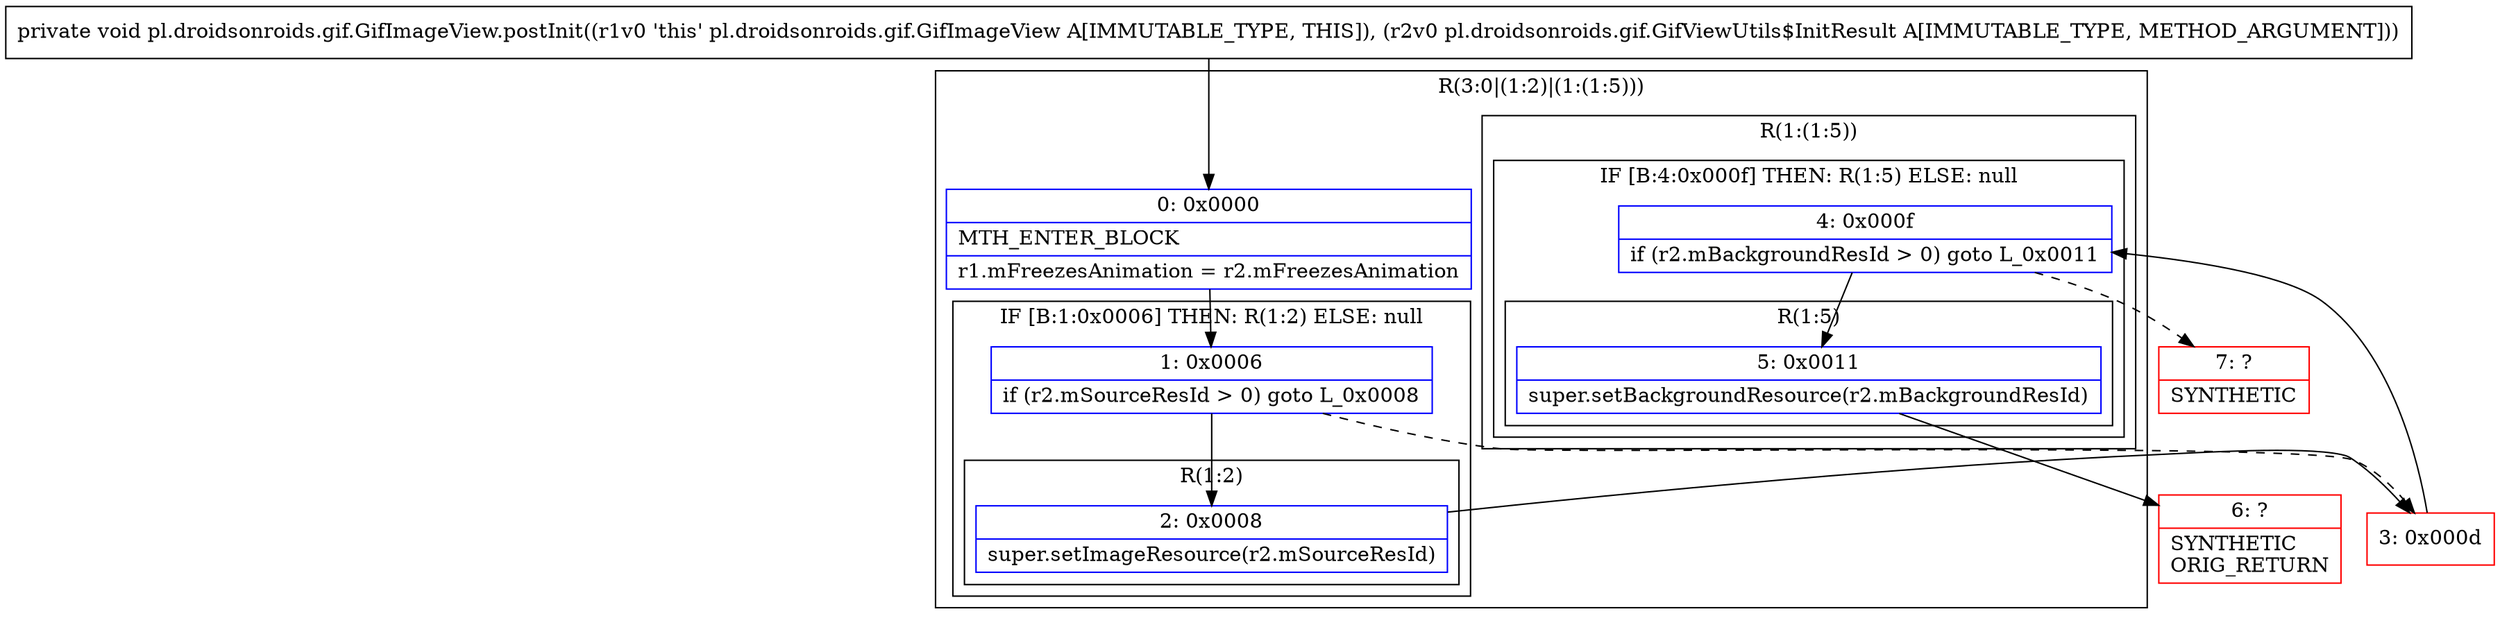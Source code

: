 digraph "CFG forpl.droidsonroids.gif.GifImageView.postInit(Lpl\/droidsonroids\/gif\/GifViewUtils$InitResult;)V" {
subgraph cluster_Region_67950876 {
label = "R(3:0|(1:2)|(1:(1:5)))";
node [shape=record,color=blue];
Node_0 [shape=record,label="{0\:\ 0x0000|MTH_ENTER_BLOCK\l|r1.mFreezesAnimation = r2.mFreezesAnimation\l}"];
subgraph cluster_IfRegion_1430154238 {
label = "IF [B:1:0x0006] THEN: R(1:2) ELSE: null";
node [shape=record,color=blue];
Node_1 [shape=record,label="{1\:\ 0x0006|if (r2.mSourceResId \> 0) goto L_0x0008\l}"];
subgraph cluster_Region_1282486011 {
label = "R(1:2)";
node [shape=record,color=blue];
Node_2 [shape=record,label="{2\:\ 0x0008|super.setImageResource(r2.mSourceResId)\l}"];
}
}
subgraph cluster_Region_1243935247 {
label = "R(1:(1:5))";
node [shape=record,color=blue];
subgraph cluster_IfRegion_671221358 {
label = "IF [B:4:0x000f] THEN: R(1:5) ELSE: null";
node [shape=record,color=blue];
Node_4 [shape=record,label="{4\:\ 0x000f|if (r2.mBackgroundResId \> 0) goto L_0x0011\l}"];
subgraph cluster_Region_247851275 {
label = "R(1:5)";
node [shape=record,color=blue];
Node_5 [shape=record,label="{5\:\ 0x0011|super.setBackgroundResource(r2.mBackgroundResId)\l}"];
}
}
}
}
Node_3 [shape=record,color=red,label="{3\:\ 0x000d}"];
Node_6 [shape=record,color=red,label="{6\:\ ?|SYNTHETIC\lORIG_RETURN\l}"];
Node_7 [shape=record,color=red,label="{7\:\ ?|SYNTHETIC\l}"];
MethodNode[shape=record,label="{private void pl.droidsonroids.gif.GifImageView.postInit((r1v0 'this' pl.droidsonroids.gif.GifImageView A[IMMUTABLE_TYPE, THIS]), (r2v0 pl.droidsonroids.gif.GifViewUtils$InitResult A[IMMUTABLE_TYPE, METHOD_ARGUMENT])) }"];
MethodNode -> Node_0;
Node_0 -> Node_1;
Node_1 -> Node_2;
Node_1 -> Node_3[style=dashed];
Node_2 -> Node_3;
Node_4 -> Node_5;
Node_4 -> Node_7[style=dashed];
Node_5 -> Node_6;
Node_3 -> Node_4;
}

